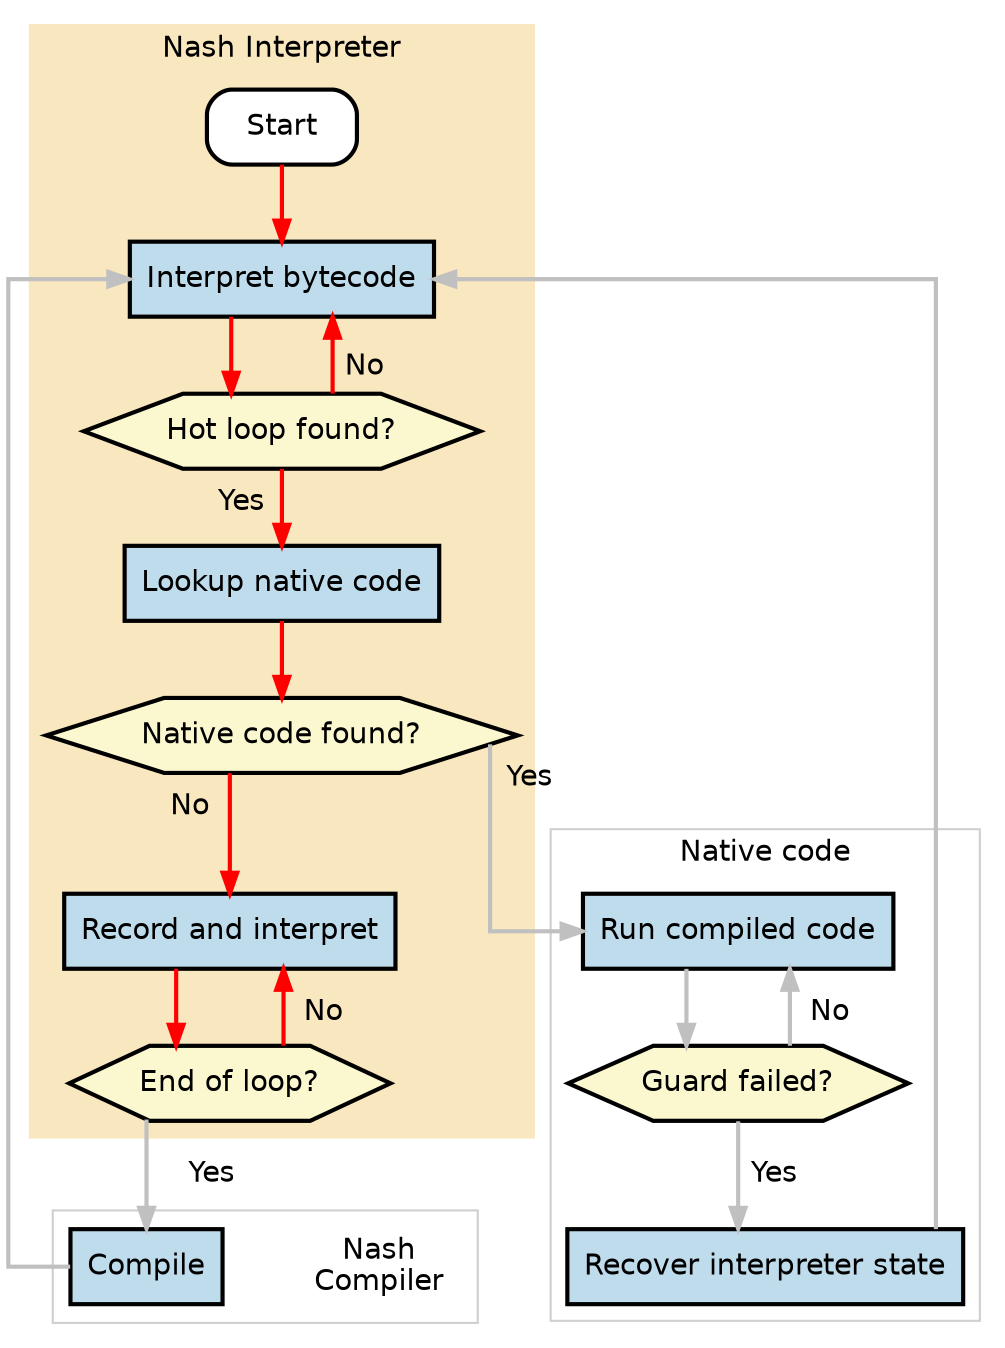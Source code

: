 digraph Flow {
        // rankdir=LR;
        splines=ortho;
        // nodesep=0.25;
        // nodesep=1;
        fontname="Helvetica"
        // bgcolor="transparent"
        bgcolor="#ffffff"

        node [fontname="Helvetica"]

        subgraph cluster_interpreter {
                label="Nash Interpreter";
                style="filled";
                color="#f9e7bf";

                node [width=1,shape=box,style="filled,bold,rounded",fontname="Helvetica"] {
                        start [label="Start",fillcolor="#ffffff"];
                        // end [label="End"];
                }

                node [shape=box,style="filled,bold",fillcolor="#bfdcec"] {
                        interpret [label="Interpret bytecode"];
                        lookup [label="Lookup native code"];
                        rec [label="Record and interpret"];
                }
                node [shape=hexagon,style="filled,bold",fillcolor="#fbf8d0"] {
                        is_hotloop [label="Hot loop found?"];
                        has_native [label="Native code found?"];
                        done_rec [label="End of loop?"];
                }
        }

        subgraph cluster_compiler {
                style="solid";
                // color="#f9c7c3";
                color="#cfcfcf";

                node [shape=box,style="filled,bold",fillcolor="#bfdcec"] {
                        compile [label="Compile"];
                }
                // label="Nash Compiler";
                node [shape=plaintext,style=""] {
                        l [label="Nash\nCompiler"];
                }
                { rank=same;
                        compile l};
                compile -> l [style="invis"];
        }

        subgraph cluster_native {
                label="Native code";
                style="solid";
                // color="#bfe7dc";
                color="#cfcfcf";
                node [shape=box,style="filled,bold",fillcolor="#bfdcec"] {
                        native [label="Run compiled code"];
                        recover [label="Recover interpreter state"];
                }
                node [shape=hexagon,style="filled,bold",fillcolor="#fbf8d0"] {
                        guard [label="Guard failed?"];
                }
        }

        edge [color="red",fontname="Helvetica",style="bold"] {
                start -> interpret;
                interpret -> is_hotloop;
                is_hotloop -> interpret [taillabel="No",labelangle=-50,labeldistance=2];
                is_hotloop -> lookup [taillabel="Yes",labelangle=-50,labeldistance=2.5];
                lookup -> has_native;
                has_native -> rec [taillabel="No",labelangle=-50,labeldistance=2.5];
                rec -> done_rec;
                done_rec -> rec [taillabel="No",labelangle=-50,labeldistance=2.5];
        }
        edge [color="gray",fontname="Helvetica",style="bold"] {

                has_native -> native [taillabel="Yes",labelangle=50,labeldistance=2.5];

                native -> guard;
                guard -> recover [label="Yes"];
                guard -> native [taillabel="No",labelangle=-50,labeldistance=2.5];
                recover -> interpret;

                done_rec -> compile [label="Yes"];
                compile -> interpret;
        }
}